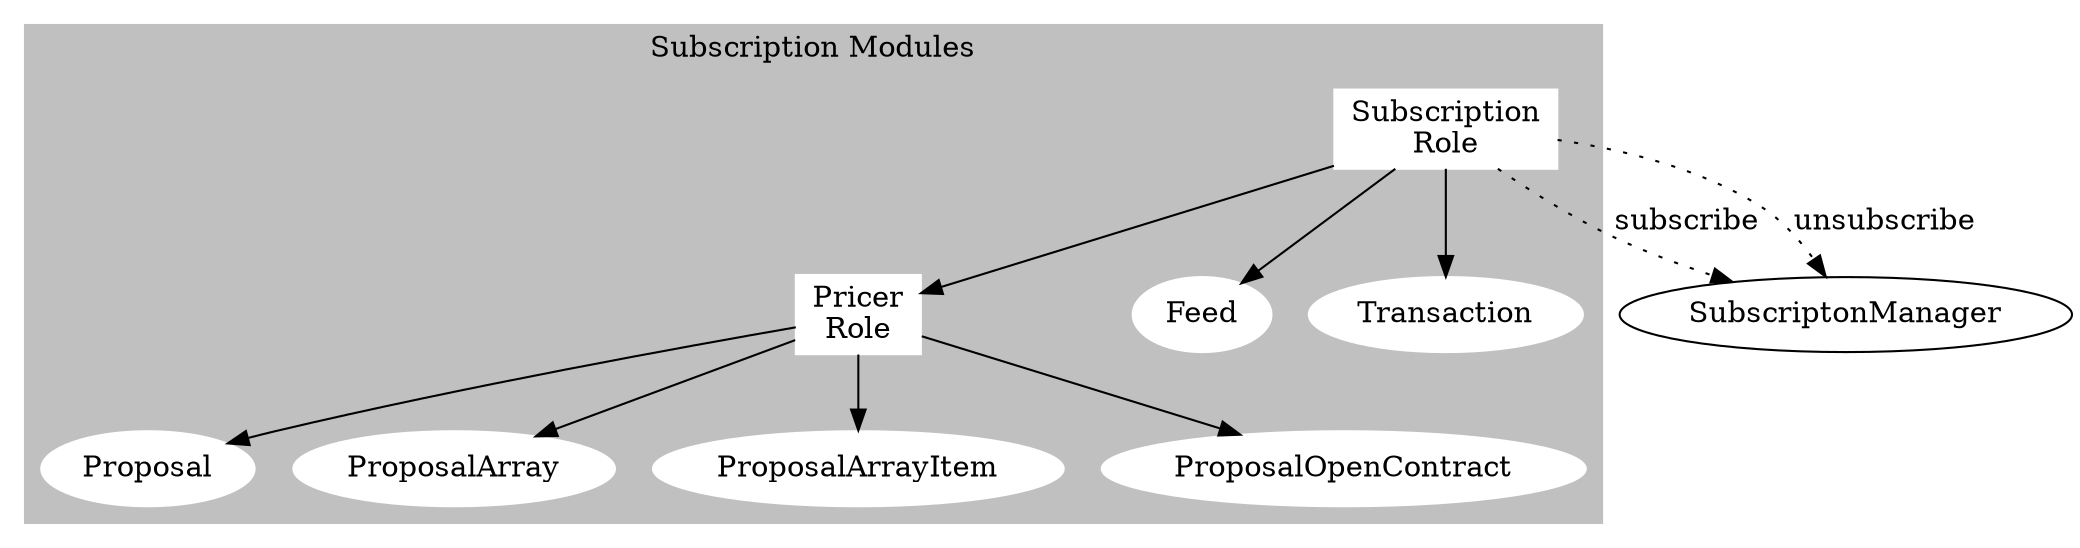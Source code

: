 digraph SubscriptionArchitecture {
      subgraph clusterSubscriptionModules {
          node [style = filled, color = white];
          style = filled; color = gray;
          Subscription [shape = box, label="Subscription\nRole"];
          Pricer [shape = box, label = "Pricer\nRole"];
          Subscription -> Feed;
          Subscription -> Transaction;
          Subscription -> Pricer;
          Pricer -> Proposal;
          Pricer -> ProposalArray;
          Pricer -> ProposalArrayItem;
          Pricer -> ProposalOpenContract;
          label = "Subscription Modules";
      }
       Subscription -> SubscriptonManager [style = dotted, label = "subscribe"];
       Subscription -> SubscriptonManager [style = dotted, label = "unsubscribe"];
}
